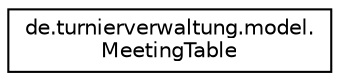 digraph "Grafische Darstellung der Klassenhierarchie"
{
  edge [fontname="Helvetica",fontsize="10",labelfontname="Helvetica",labelfontsize="10"];
  node [fontname="Helvetica",fontsize="10",shape=record];
  rankdir="LR";
  Node1 [label="de.turnierverwaltung.model.\lMeetingTable",height=0.2,width=0.4,color="black", fillcolor="white", style="filled",URL="$classde_1_1turnierverwaltung_1_1model_1_1_meeting_table.html"];
}
